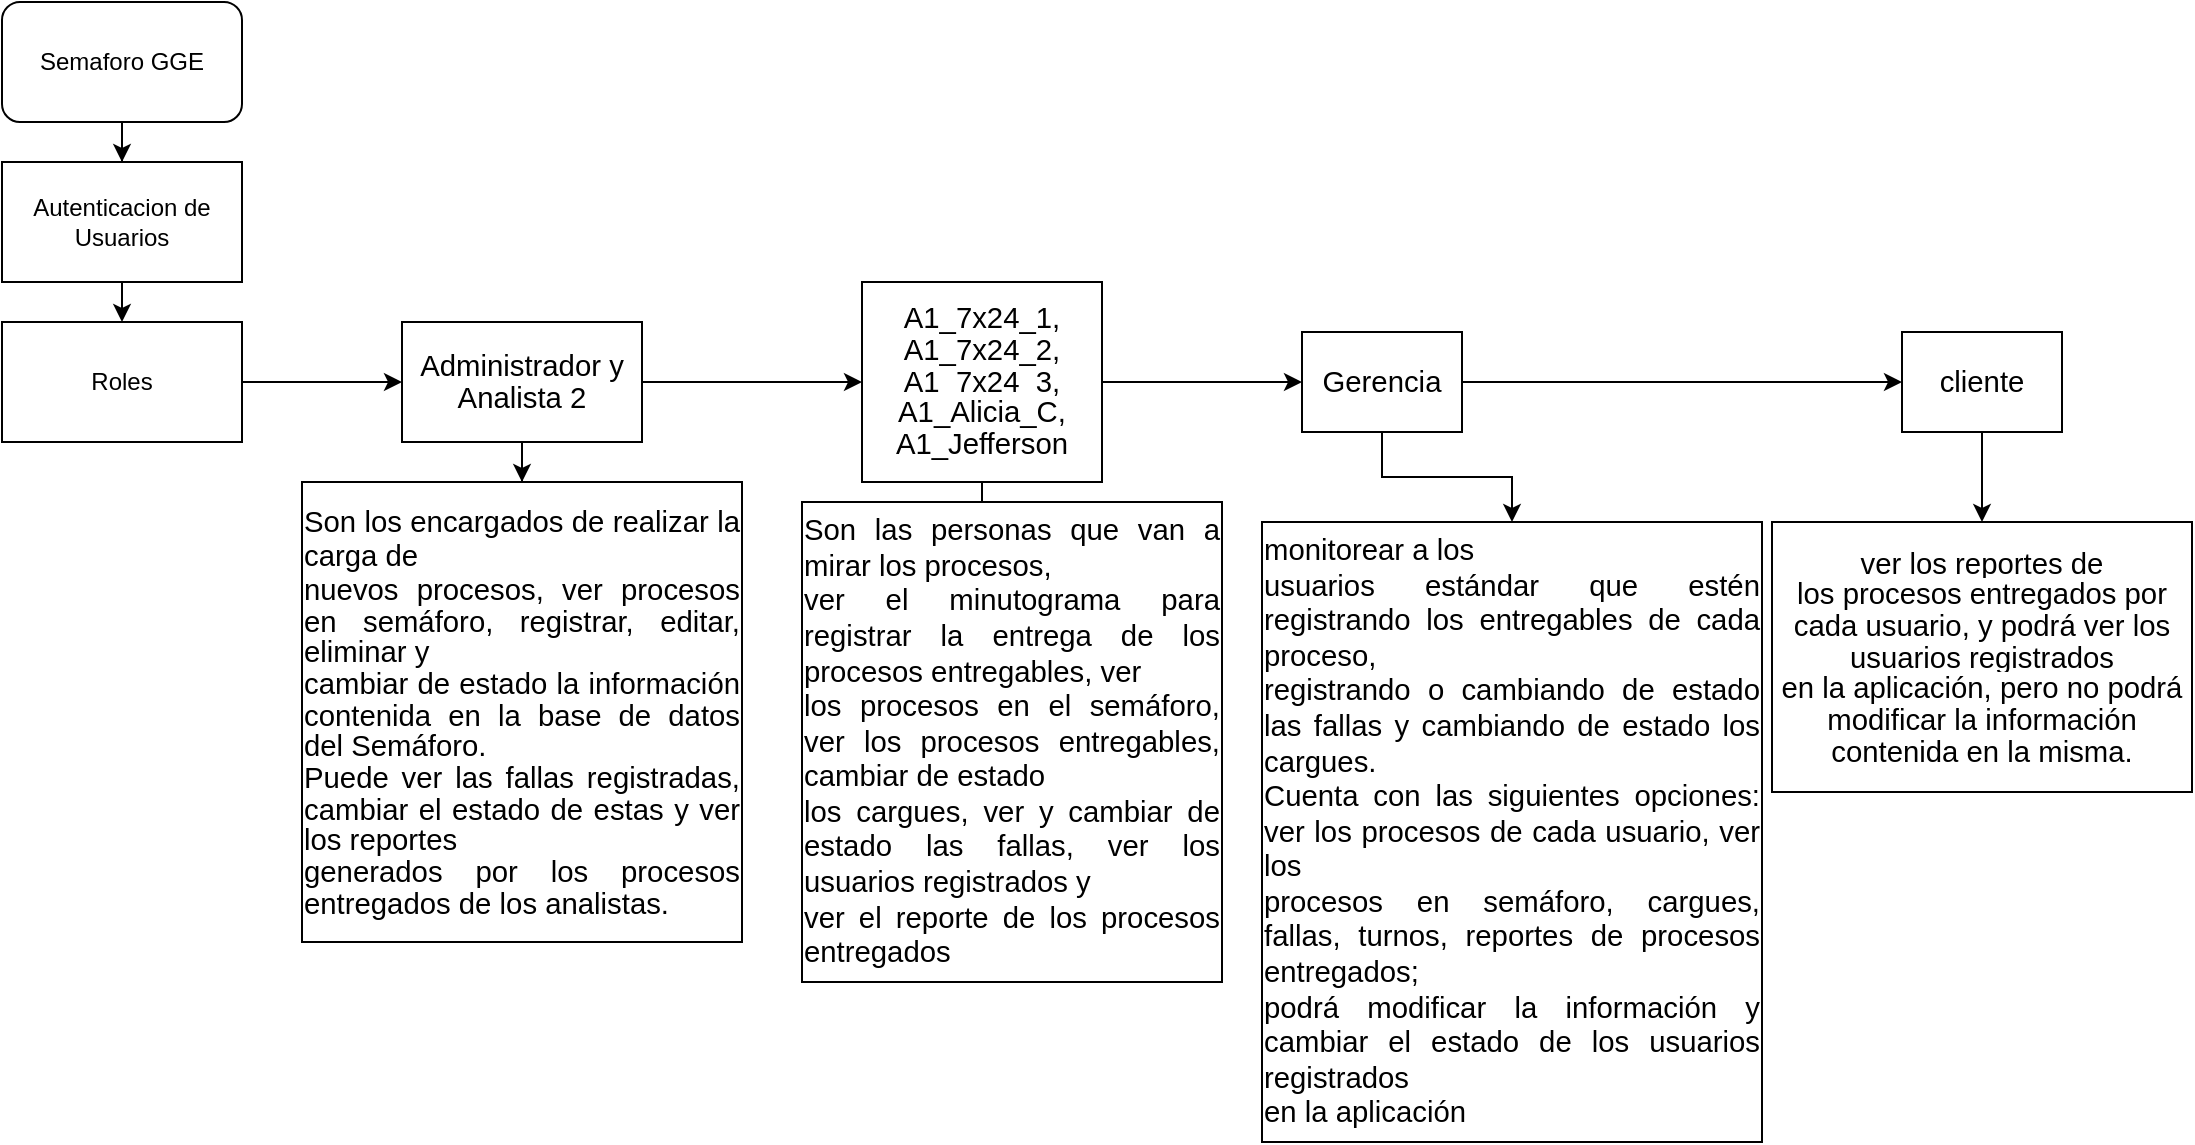 <mxfile version="24.7.17">
  <diagram name="Page-1" id="sumTNfF0hGq8qInE4uZT">
    <mxGraphModel dx="934" dy="579" grid="1" gridSize="10" guides="1" tooltips="1" connect="1" arrows="1" fold="1" page="1" pageScale="1" pageWidth="850" pageHeight="1100" math="0" shadow="0">
      <root>
        <mxCell id="0" />
        <mxCell id="1" parent="0" />
        <mxCell id="Sc091ML0x0Ows7FDVVMx-3" style="edgeStyle=orthogonalEdgeStyle;rounded=0;orthogonalLoop=1;jettySize=auto;html=1;" edge="1" parent="1" source="Sc091ML0x0Ows7FDVVMx-1" target="Sc091ML0x0Ows7FDVVMx-2">
          <mxGeometry relative="1" as="geometry" />
        </mxCell>
        <mxCell id="Sc091ML0x0Ows7FDVVMx-1" value="Semaforo GGE" style="rounded=1;whiteSpace=wrap;html=1;" vertex="1" parent="1">
          <mxGeometry x="340" y="210" width="120" height="60" as="geometry" />
        </mxCell>
        <mxCell id="Sc091ML0x0Ows7FDVVMx-5" style="edgeStyle=orthogonalEdgeStyle;rounded=0;orthogonalLoop=1;jettySize=auto;html=1;exitX=0.5;exitY=1;exitDx=0;exitDy=0;entryX=0.5;entryY=0;entryDx=0;entryDy=0;" edge="1" parent="1" source="Sc091ML0x0Ows7FDVVMx-2" target="Sc091ML0x0Ows7FDVVMx-4">
          <mxGeometry relative="1" as="geometry" />
        </mxCell>
        <mxCell id="Sc091ML0x0Ows7FDVVMx-2" value="Autenticacion de Usuarios" style="rounded=0;whiteSpace=wrap;html=1;" vertex="1" parent="1">
          <mxGeometry x="340" y="290" width="120" height="60" as="geometry" />
        </mxCell>
        <mxCell id="Sc091ML0x0Ows7FDVVMx-7" value="" style="edgeStyle=orthogonalEdgeStyle;rounded=0;orthogonalLoop=1;jettySize=auto;html=1;" edge="1" parent="1" source="Sc091ML0x0Ows7FDVVMx-4" target="Sc091ML0x0Ows7FDVVMx-6">
          <mxGeometry relative="1" as="geometry" />
        </mxCell>
        <mxCell id="Sc091ML0x0Ows7FDVVMx-4" value="Roles" style="rounded=0;whiteSpace=wrap;html=1;" vertex="1" parent="1">
          <mxGeometry x="340" y="370" width="120" height="60" as="geometry" />
        </mxCell>
        <mxCell id="Sc091ML0x0Ows7FDVVMx-9" value="" style="edgeStyle=orthogonalEdgeStyle;rounded=0;orthogonalLoop=1;jettySize=auto;html=1;" edge="1" parent="1" source="Sc091ML0x0Ows7FDVVMx-6" target="Sc091ML0x0Ows7FDVVMx-8">
          <mxGeometry relative="1" as="geometry" />
        </mxCell>
        <mxCell id="Sc091ML0x0Ows7FDVVMx-11" value="" style="edgeStyle=orthogonalEdgeStyle;rounded=0;orthogonalLoop=1;jettySize=auto;html=1;" edge="1" parent="1" source="Sc091ML0x0Ows7FDVVMx-6" target="Sc091ML0x0Ows7FDVVMx-10">
          <mxGeometry relative="1" as="geometry" />
        </mxCell>
        <mxCell id="Sc091ML0x0Ows7FDVVMx-6" value="&lt;span style=&quot;font-size: 11pt; line-height: 107%; font-family: Arial, sans-serif; background: white;&quot;&gt;Administrador y&lt;br/&gt;Analista 2&lt;/span&gt;" style="rounded=0;whiteSpace=wrap;html=1;" vertex="1" parent="1">
          <mxGeometry x="540" y="370" width="120" height="60" as="geometry" />
        </mxCell>
        <mxCell id="Sc091ML0x0Ows7FDVVMx-8" value="&lt;div style=&quot;text-align: justify;&quot;&gt;&lt;span style=&quot;background-color: white; font-family: Arial, sans-serif; font-size: 11pt;&quot;&gt;Son los encargados de realizar la carga de&lt;/span&gt;&lt;/div&gt;&lt;span style=&quot;font-size: 11pt; line-height: 107%; font-family: Arial, sans-serif; background: white;&quot;&gt;&lt;div style=&quot;text-align: justify;&quot;&gt;&lt;span style=&quot;font-size: 11pt;&quot;&gt;nuevos procesos, ver procesos en semáforo, registrar, editar, eliminar y&lt;/span&gt;&lt;/div&gt;&lt;div style=&quot;text-align: justify;&quot;&gt;&lt;span style=&quot;font-size: 11pt;&quot;&gt;cambiar de estado la información contenida en la base de datos del Semáforo.&lt;/span&gt;&lt;/div&gt;&lt;div style=&quot;text-align: justify;&quot;&gt;&lt;span style=&quot;font-size: 11pt;&quot;&gt;Puede ver las fallas registradas, cambiar el estado de estas y ver los reportes&lt;/span&gt;&lt;/div&gt;&lt;div style=&quot;text-align: justify;&quot;&gt;&lt;span style=&quot;font-size: 11pt;&quot;&gt;generados por los procesos entregados de los analistas.&lt;/span&gt;&lt;/div&gt;&lt;/span&gt;" style="rounded=0;whiteSpace=wrap;html=1;" vertex="1" parent="1">
          <mxGeometry x="490" y="450" width="220" height="230" as="geometry" />
        </mxCell>
        <mxCell id="Sc091ML0x0Ows7FDVVMx-13" value="" style="edgeStyle=orthogonalEdgeStyle;rounded=0;orthogonalLoop=1;jettySize=auto;html=1;" edge="1" parent="1" source="Sc091ML0x0Ows7FDVVMx-10" target="Sc091ML0x0Ows7FDVVMx-12">
          <mxGeometry relative="1" as="geometry" />
        </mxCell>
        <mxCell id="Sc091ML0x0Ows7FDVVMx-15" value="" style="edgeStyle=orthogonalEdgeStyle;rounded=0;orthogonalLoop=1;jettySize=auto;html=1;" edge="1" parent="1" source="Sc091ML0x0Ows7FDVVMx-10" target="Sc091ML0x0Ows7FDVVMx-14">
          <mxGeometry relative="1" as="geometry" />
        </mxCell>
        <mxCell id="Sc091ML0x0Ows7FDVVMx-10" value="&lt;span style=&quot;font-size: 11pt; line-height: 107%; font-family: Arial, sans-serif; background: white;&quot;&gt;A1_7x24_1, A1_7x24_2,&lt;br/&gt;A1_7x24_3, A1_Alicia_C, A1_Jefferson&lt;/span&gt;" style="rounded=0;whiteSpace=wrap;html=1;" vertex="1" parent="1">
          <mxGeometry x="770" y="350" width="120" height="100" as="geometry" />
        </mxCell>
        <mxCell id="Sc091ML0x0Ows7FDVVMx-17" value="" style="edgeStyle=orthogonalEdgeStyle;rounded=0;orthogonalLoop=1;jettySize=auto;html=1;" edge="1" parent="1" source="Sc091ML0x0Ows7FDVVMx-12" target="Sc091ML0x0Ows7FDVVMx-16">
          <mxGeometry relative="1" as="geometry" />
        </mxCell>
        <mxCell id="Sc091ML0x0Ows7FDVVMx-19" value="" style="edgeStyle=orthogonalEdgeStyle;rounded=0;orthogonalLoop=1;jettySize=auto;html=1;" edge="1" parent="1" source="Sc091ML0x0Ows7FDVVMx-12" target="Sc091ML0x0Ows7FDVVMx-18">
          <mxGeometry relative="1" as="geometry" />
        </mxCell>
        <mxCell id="Sc091ML0x0Ows7FDVVMx-12" value="&lt;span style=&quot;font-size: 11pt; line-height: 107%; font-family: Arial, sans-serif; background: white;&quot;&gt;Gerencia&lt;/span&gt;" style="rounded=0;whiteSpace=wrap;html=1;" vertex="1" parent="1">
          <mxGeometry x="990" y="375" width="80" height="50" as="geometry" />
        </mxCell>
        <mxCell id="Sc091ML0x0Ows7FDVVMx-14" value="&lt;div style=&quot;text-align: justify;&quot;&gt;&lt;span style=&quot;background-color: white; font-family: Arial, sans-serif; font-size: 11pt;&quot;&gt;Son las personas que van a mirar los procesos,&lt;br/&gt;ver el minutograma para registrar la entrega de los procesos entregables, ver&lt;br/&gt;los procesos en el semáforo, ver los procesos entregables, cambiar de estado&lt;br/&gt;los cargues, ver y cambiar de estado las fallas, ver los usuarios registrados y&lt;br/&gt;ver el reporte de los procesos entregados&lt;/span&gt;&lt;/div&gt;" style="rounded=0;whiteSpace=wrap;html=1;" vertex="1" parent="1">
          <mxGeometry x="740" y="460" width="210" height="240" as="geometry" />
        </mxCell>
        <mxCell id="Sc091ML0x0Ows7FDVVMx-16" value="&lt;div style=&quot;text-align: justify;&quot;&gt;&lt;span style=&quot;background-color: white; font-family: Arial, sans-serif; font-size: 11pt;&quot;&gt;monitorear a los&lt;br/&gt;usuarios estándar que estén registrando los entregables de cada proceso,&lt;br/&gt;registrando o cambiando de estado las fallas y cambiando de estado los cargues.&lt;br/&gt;Cuenta con las siguientes opciones: ver los procesos de cada usuario, ver los&lt;br/&gt;procesos en semáforo, cargues, fallas, turnos, reportes de procesos entregados;&lt;br/&gt;podrá modificar la información y cambiar el estado de los usuarios registrados&lt;br/&gt;en la aplicación&lt;/span&gt;&lt;/div&gt;" style="rounded=0;whiteSpace=wrap;html=1;" vertex="1" parent="1">
          <mxGeometry x="970" y="470" width="250" height="310" as="geometry" />
        </mxCell>
        <mxCell id="Sc091ML0x0Ows7FDVVMx-21" value="" style="edgeStyle=orthogonalEdgeStyle;rounded=0;orthogonalLoop=1;jettySize=auto;html=1;" edge="1" parent="1" source="Sc091ML0x0Ows7FDVVMx-18" target="Sc091ML0x0Ows7FDVVMx-20">
          <mxGeometry relative="1" as="geometry" />
        </mxCell>
        <mxCell id="Sc091ML0x0Ows7FDVVMx-18" value="&lt;span style=&quot;font-size: 11pt; line-height: 107%; font-family: Arial, sans-serif; background: white;&quot;&gt;cliente&lt;/span&gt;" style="rounded=0;whiteSpace=wrap;html=1;" vertex="1" parent="1">
          <mxGeometry x="1290" y="375" width="80" height="50" as="geometry" />
        </mxCell>
        <mxCell id="Sc091ML0x0Ows7FDVVMx-20" value="&lt;span style=&quot;font-size: 11pt; line-height: 107%; font-family: Arial, sans-serif; background: white;&quot;&gt;ver los reportes de&lt;br/&gt;los procesos entregados por cada usuario, y podrá ver los usuarios registrados&lt;br/&gt;en la aplicación, pero no podrá modificar la información contenida en la misma.&lt;/span&gt;" style="rounded=0;whiteSpace=wrap;html=1;" vertex="1" parent="1">
          <mxGeometry x="1225" y="470" width="210" height="135" as="geometry" />
        </mxCell>
      </root>
    </mxGraphModel>
  </diagram>
</mxfile>
